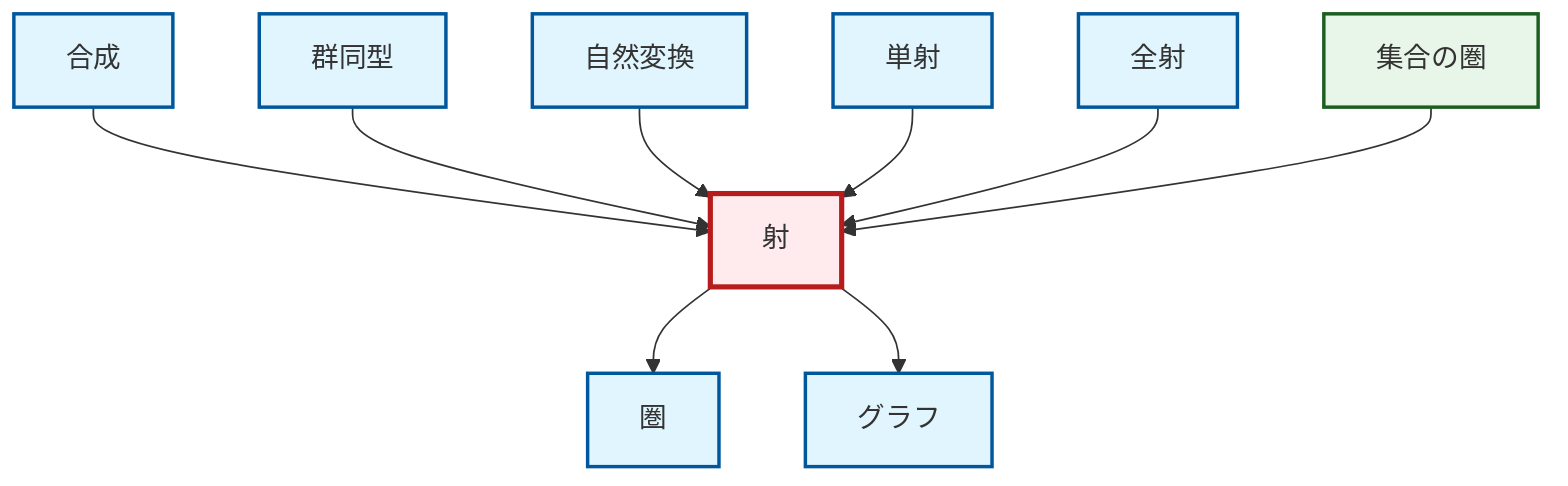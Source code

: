 graph TD
    classDef definition fill:#e1f5fe,stroke:#01579b,stroke-width:2px
    classDef theorem fill:#f3e5f5,stroke:#4a148c,stroke-width:2px
    classDef axiom fill:#fff3e0,stroke:#e65100,stroke-width:2px
    classDef example fill:#e8f5e9,stroke:#1b5e20,stroke-width:2px
    classDef current fill:#ffebee,stroke:#b71c1c,stroke-width:3px
    def-isomorphism["群同型"]:::definition
    def-natural-transformation["自然変換"]:::definition
    def-epimorphism["全射"]:::definition
    ex-set-category["集合の圏"]:::example
    def-composition["合成"]:::definition
    def-graph["グラフ"]:::definition
    def-monomorphism["単射"]:::definition
    def-category["圏"]:::definition
    def-morphism["射"]:::definition
    def-composition --> def-morphism
    def-isomorphism --> def-morphism
    def-morphism --> def-category
    def-natural-transformation --> def-morphism
    def-morphism --> def-graph
    def-monomorphism --> def-morphism
    def-epimorphism --> def-morphism
    ex-set-category --> def-morphism
    class def-morphism current